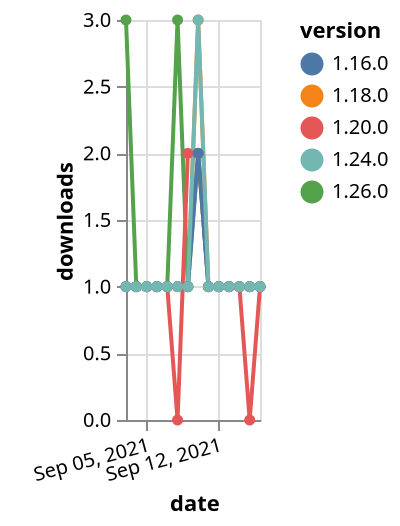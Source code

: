 {"$schema": "https://vega.github.io/schema/vega-lite/v5.json", "description": "A simple bar chart with embedded data.", "data": {"values": [{"date": "2021-09-03", "total": 373, "delta": 1, "version": "1.18.0"}, {"date": "2021-09-04", "total": 374, "delta": 1, "version": "1.18.0"}, {"date": "2021-09-05", "total": 375, "delta": 1, "version": "1.18.0"}, {"date": "2021-09-06", "total": 376, "delta": 1, "version": "1.18.0"}, {"date": "2021-09-07", "total": 377, "delta": 1, "version": "1.18.0"}, {"date": "2021-09-08", "total": 378, "delta": 1, "version": "1.18.0"}, {"date": "2021-09-09", "total": 379, "delta": 1, "version": "1.18.0"}, {"date": "2021-09-10", "total": 382, "delta": 3, "version": "1.18.0"}, {"date": "2021-09-11", "total": 383, "delta": 1, "version": "1.18.0"}, {"date": "2021-09-12", "total": 384, "delta": 1, "version": "1.18.0"}, {"date": "2021-09-13", "total": 385, "delta": 1, "version": "1.18.0"}, {"date": "2021-09-14", "total": 386, "delta": 1, "version": "1.18.0"}, {"date": "2021-09-15", "total": 387, "delta": 1, "version": "1.18.0"}, {"date": "2021-09-16", "total": 388, "delta": 1, "version": "1.18.0"}, {"date": "2021-09-03", "total": 136, "delta": 3, "version": "1.26.0"}, {"date": "2021-09-04", "total": 137, "delta": 1, "version": "1.26.0"}, {"date": "2021-09-05", "total": 138, "delta": 1, "version": "1.26.0"}, {"date": "2021-09-06", "total": 139, "delta": 1, "version": "1.26.0"}, {"date": "2021-09-07", "total": 140, "delta": 1, "version": "1.26.0"}, {"date": "2021-09-08", "total": 143, "delta": 3, "version": "1.26.0"}, {"date": "2021-09-09", "total": 144, "delta": 1, "version": "1.26.0"}, {"date": "2021-09-10", "total": 146, "delta": 2, "version": "1.26.0"}, {"date": "2021-09-11", "total": 147, "delta": 1, "version": "1.26.0"}, {"date": "2021-09-12", "total": 148, "delta": 1, "version": "1.26.0"}, {"date": "2021-09-13", "total": 149, "delta": 1, "version": "1.26.0"}, {"date": "2021-09-14", "total": 150, "delta": 1, "version": "1.26.0"}, {"date": "2021-09-15", "total": 151, "delta": 1, "version": "1.26.0"}, {"date": "2021-09-16", "total": 152, "delta": 1, "version": "1.26.0"}, {"date": "2021-09-03", "total": 215, "delta": 1, "version": "1.20.0"}, {"date": "2021-09-04", "total": 216, "delta": 1, "version": "1.20.0"}, {"date": "2021-09-05", "total": 217, "delta": 1, "version": "1.20.0"}, {"date": "2021-09-06", "total": 218, "delta": 1, "version": "1.20.0"}, {"date": "2021-09-07", "total": 219, "delta": 1, "version": "1.20.0"}, {"date": "2021-09-08", "total": 219, "delta": 0, "version": "1.20.0"}, {"date": "2021-09-09", "total": 221, "delta": 2, "version": "1.20.0"}, {"date": "2021-09-10", "total": 223, "delta": 2, "version": "1.20.0"}, {"date": "2021-09-11", "total": 224, "delta": 1, "version": "1.20.0"}, {"date": "2021-09-12", "total": 225, "delta": 1, "version": "1.20.0"}, {"date": "2021-09-13", "total": 226, "delta": 1, "version": "1.20.0"}, {"date": "2021-09-14", "total": 227, "delta": 1, "version": "1.20.0"}, {"date": "2021-09-15", "total": 227, "delta": 0, "version": "1.20.0"}, {"date": "2021-09-16", "total": 228, "delta": 1, "version": "1.20.0"}, {"date": "2021-09-03", "total": 256, "delta": 1, "version": "1.16.0"}, {"date": "2021-09-04", "total": 257, "delta": 1, "version": "1.16.0"}, {"date": "2021-09-05", "total": 258, "delta": 1, "version": "1.16.0"}, {"date": "2021-09-06", "total": 259, "delta": 1, "version": "1.16.0"}, {"date": "2021-09-07", "total": 260, "delta": 1, "version": "1.16.0"}, {"date": "2021-09-08", "total": 261, "delta": 1, "version": "1.16.0"}, {"date": "2021-09-09", "total": 262, "delta": 1, "version": "1.16.0"}, {"date": "2021-09-10", "total": 264, "delta": 2, "version": "1.16.0"}, {"date": "2021-09-11", "total": 265, "delta": 1, "version": "1.16.0"}, {"date": "2021-09-12", "total": 266, "delta": 1, "version": "1.16.0"}, {"date": "2021-09-13", "total": 267, "delta": 1, "version": "1.16.0"}, {"date": "2021-09-14", "total": 268, "delta": 1, "version": "1.16.0"}, {"date": "2021-09-15", "total": 269, "delta": 1, "version": "1.16.0"}, {"date": "2021-09-16", "total": 270, "delta": 1, "version": "1.16.0"}, {"date": "2021-09-03", "total": 219, "delta": 1, "version": "1.24.0"}, {"date": "2021-09-04", "total": 220, "delta": 1, "version": "1.24.0"}, {"date": "2021-09-05", "total": 221, "delta": 1, "version": "1.24.0"}, {"date": "2021-09-06", "total": 222, "delta": 1, "version": "1.24.0"}, {"date": "2021-09-07", "total": 223, "delta": 1, "version": "1.24.0"}, {"date": "2021-09-08", "total": 224, "delta": 1, "version": "1.24.0"}, {"date": "2021-09-09", "total": 225, "delta": 1, "version": "1.24.0"}, {"date": "2021-09-10", "total": 228, "delta": 3, "version": "1.24.0"}, {"date": "2021-09-11", "total": 229, "delta": 1, "version": "1.24.0"}, {"date": "2021-09-12", "total": 230, "delta": 1, "version": "1.24.0"}, {"date": "2021-09-13", "total": 231, "delta": 1, "version": "1.24.0"}, {"date": "2021-09-14", "total": 232, "delta": 1, "version": "1.24.0"}, {"date": "2021-09-15", "total": 233, "delta": 1, "version": "1.24.0"}, {"date": "2021-09-16", "total": 234, "delta": 1, "version": "1.24.0"}]}, "width": "container", "mark": {"type": "line", "point": {"filled": true}}, "encoding": {"x": {"field": "date", "type": "temporal", "timeUnit": "yearmonthdate", "title": "date", "axis": {"labelAngle": -15}}, "y": {"field": "delta", "type": "quantitative", "title": "downloads"}, "color": {"field": "version", "type": "nominal"}, "tooltip": {"field": "delta"}}}